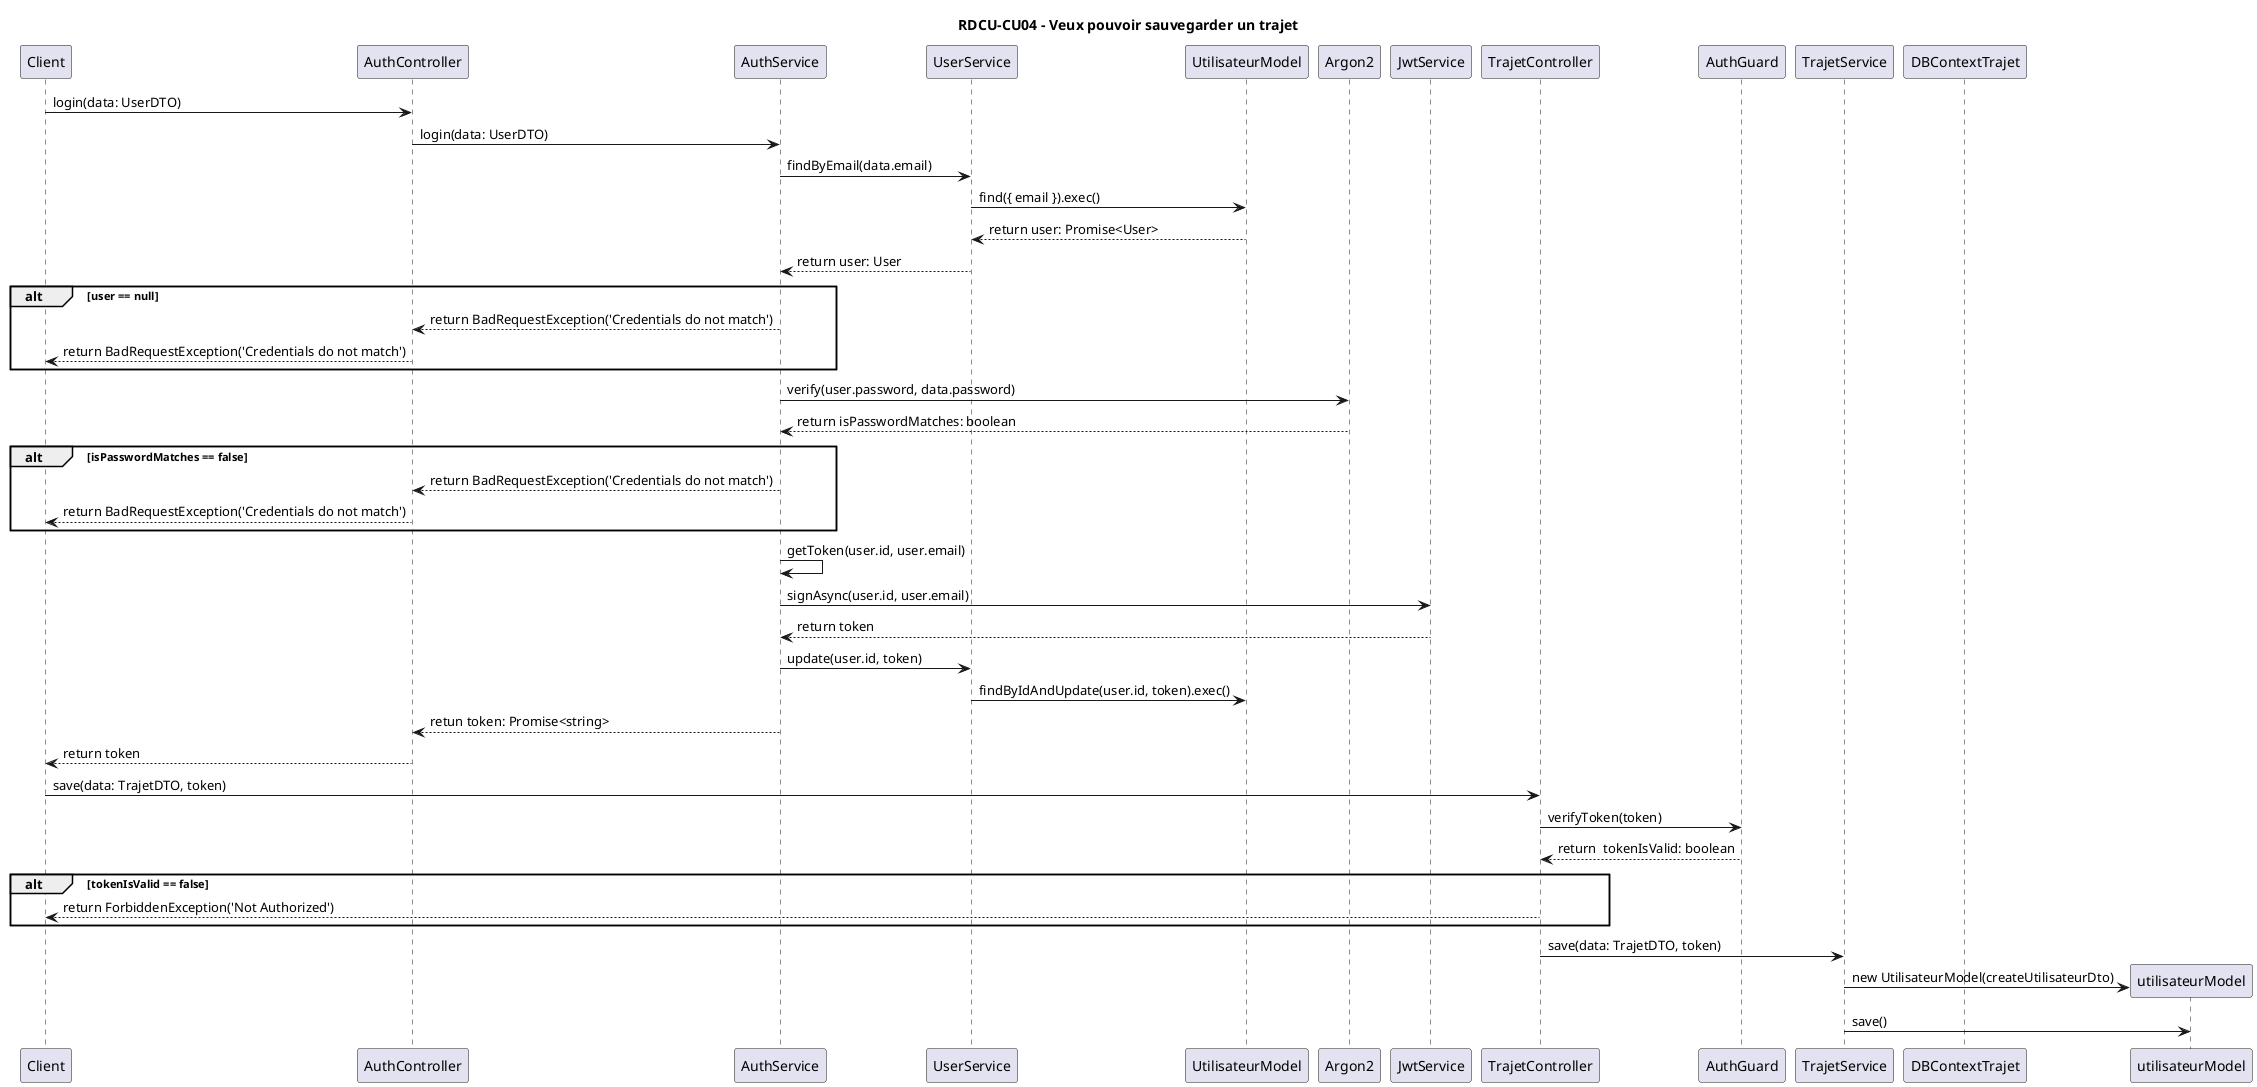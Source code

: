 @startuml
title RDCU-CU04 - Veux pouvoir sauvegarder un trajet

participant Client as c
participant AuthController as ac
participant AuthService as a
participant UserService as u
participant UtilisateurModel as um
participant Argon2 as ar
participant JwtService as j
participant TrajetController as t
participant AuthGuard as ag
participant TrajetService as ts
participant DBContextTrajet as dbt

c -> ac : login(data: UserDTO) 
ac -> a : login(data: UserDTO)
a -> u : findByEmail(data.email)
u -> um : find({ email }).exec()
um --> u : return user: Promise<User>
u --> a : return user: User
alt user == null 
    a --> ac : return BadRequestException('Credentials do not match')
    ac --> c : return BadRequestException('Credentials do not match')
end
a -> ar : verify(user.password, data.password)
ar --> a : return isPasswordMatches: boolean
alt isPasswordMatches == false 
    a --> ac : return BadRequestException('Credentials do not match')
    ac --> c : return BadRequestException('Credentials do not match')
end
a -> a : getToken(user.id, user.email)
a -> j : signAsync(user.id, user.email)
j --> a : return token
a -> u : update(user.id, token)
u -> um : findByIdAndUpdate(user.id, token).exec()
a --> ac : retun token: Promise<string>
ac --> c : return token

c -> t : save(data: TrajetDTO, token)
t -> ag : verifyToken(token)
ag --> t : return  tokenIsValid: boolean
alt tokenIsValid == false 
    t --> c : return ForbiddenException('Not Authorized')
    
end
t -> ts : save(data: TrajetDTO, token)


create utilisateurModel
ts -> utilisateurModel : new UtilisateurModel(createUtilisateurDto)

ts -> utilisateurModel : save()

@enduml